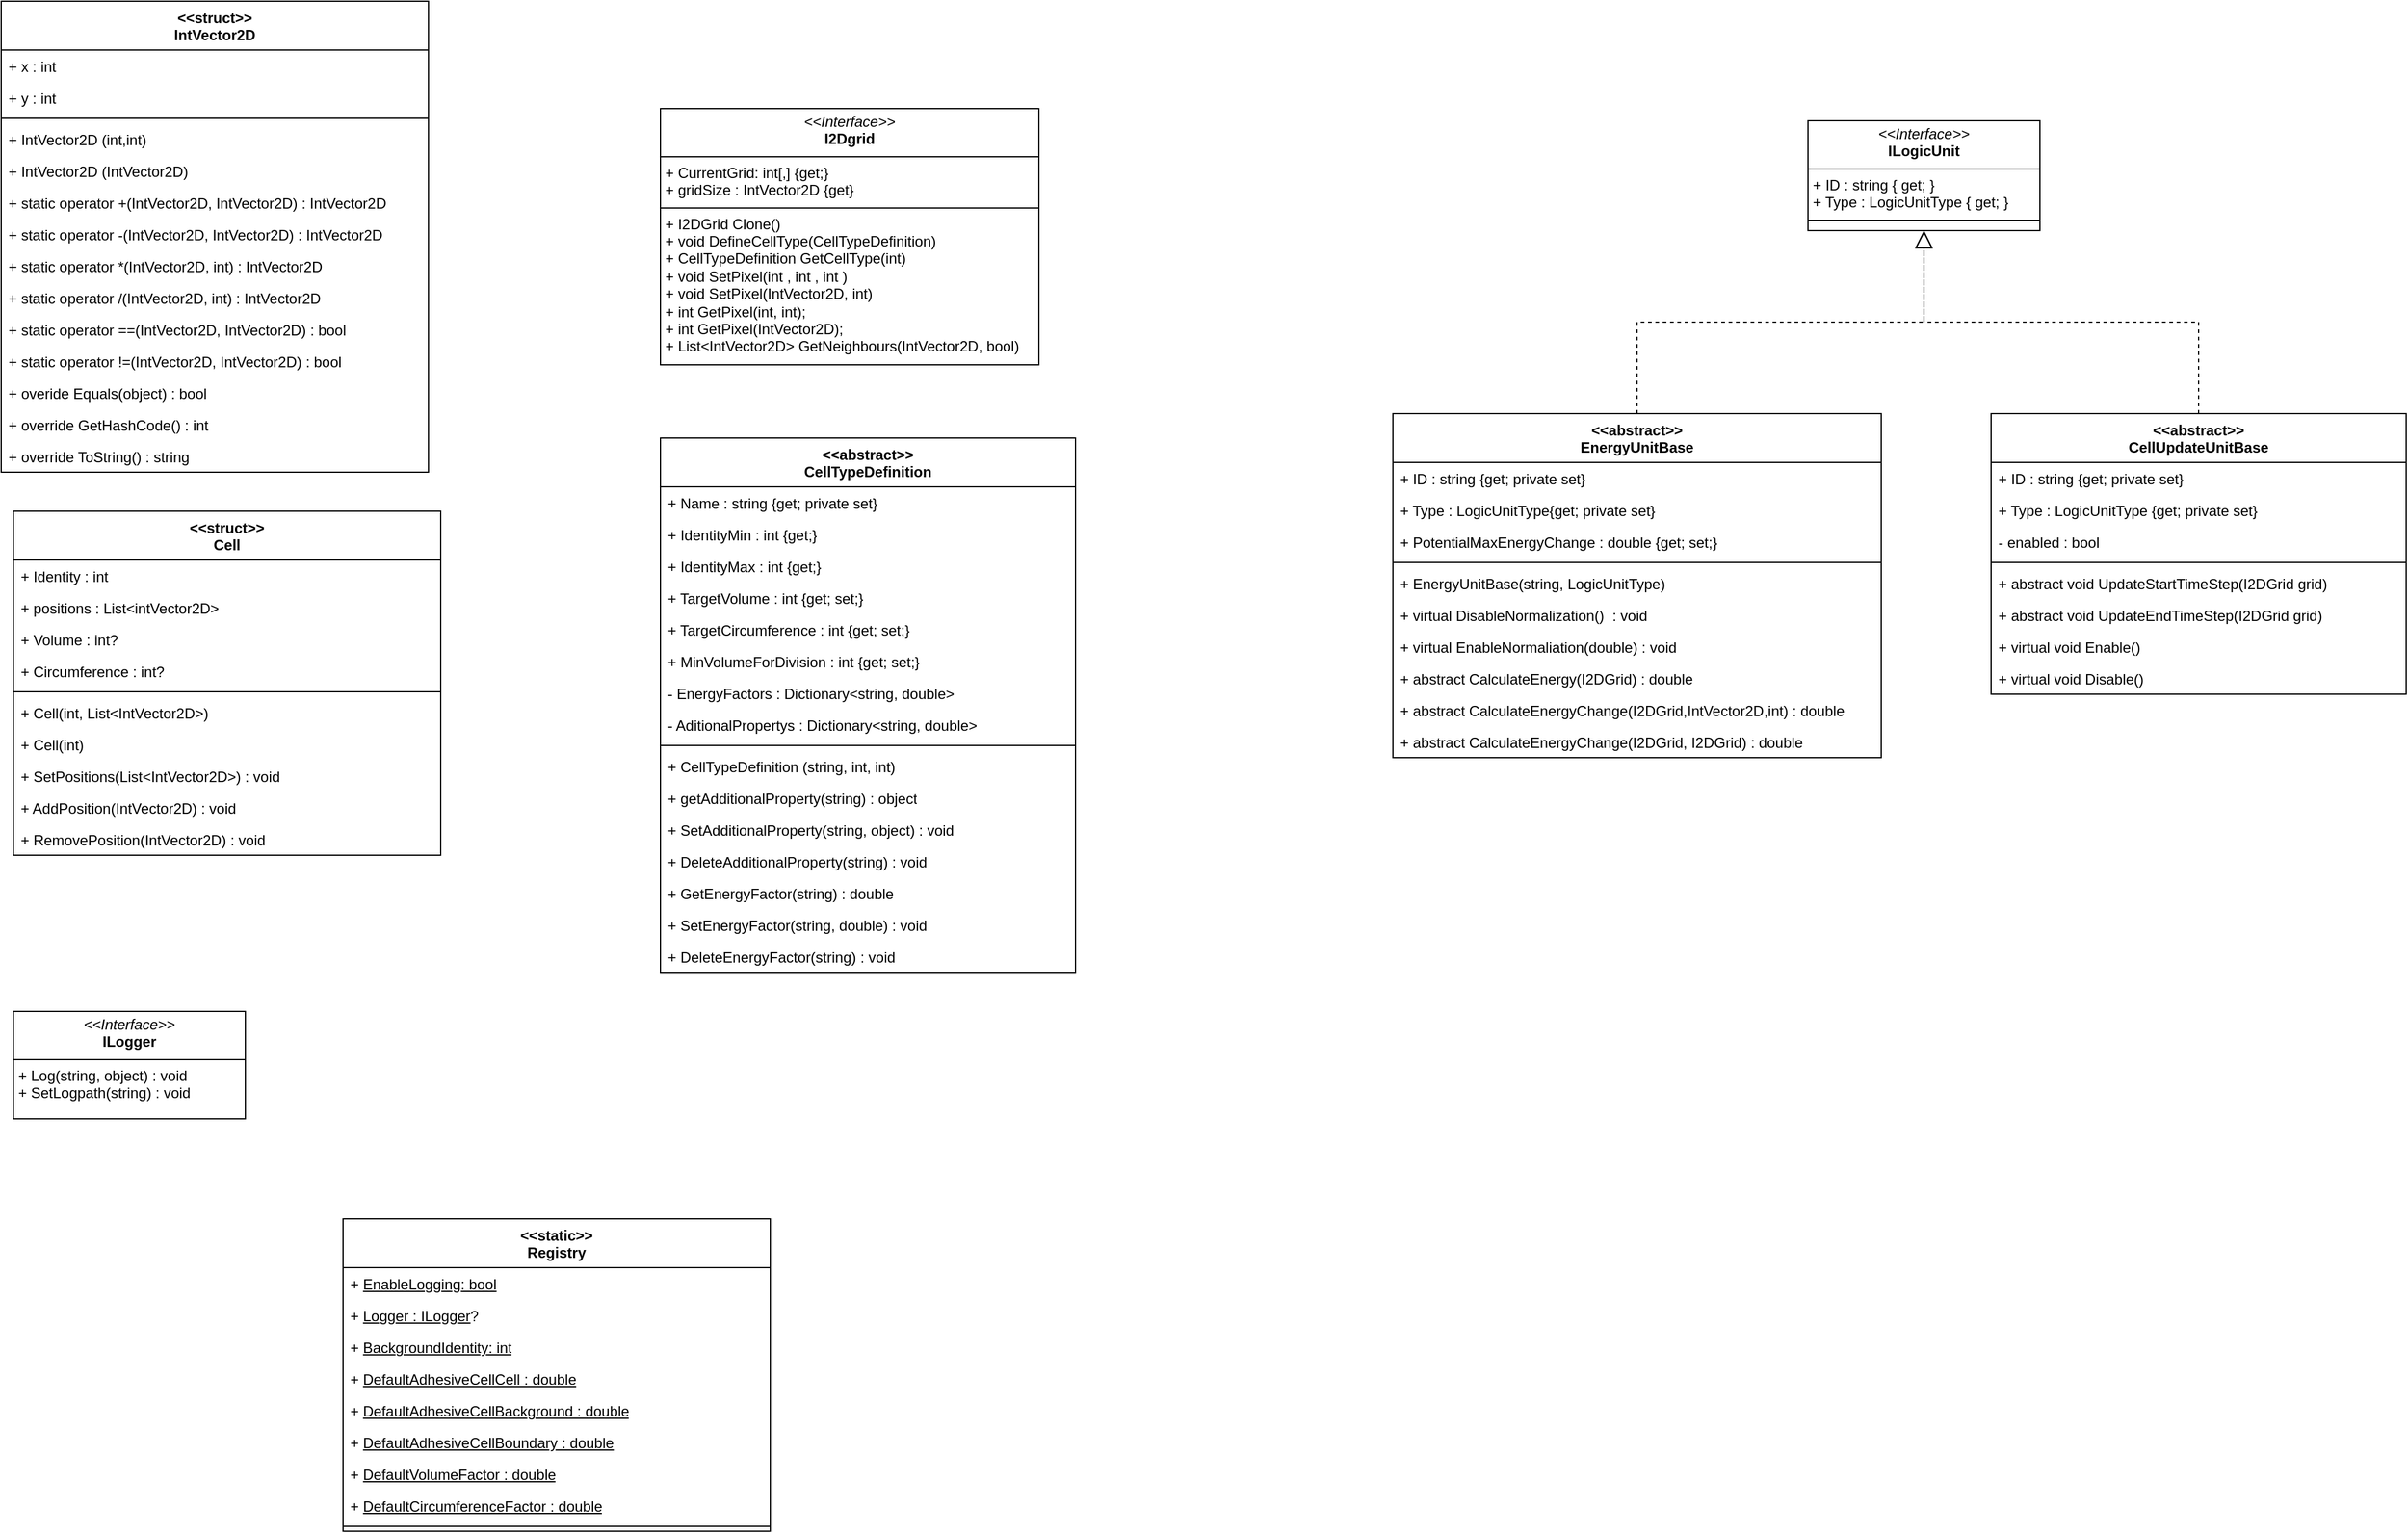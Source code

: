 <mxfile version="25.0.1">
  <diagram id="C5RBs43oDa-KdzZeNtuy" name="Page-1">
    <mxGraphModel dx="2752" dy="828" grid="1" gridSize="10" guides="1" tooltips="1" connect="1" arrows="1" fold="1" page="1" pageScale="1" pageWidth="827" pageHeight="1169" math="0" shadow="0">
      <root>
        <mxCell id="WIyWlLk6GJQsqaUBKTNV-0" />
        <mxCell id="WIyWlLk6GJQsqaUBKTNV-1" parent="WIyWlLk6GJQsqaUBKTNV-0" />
        <mxCell id="H8wIV9pn-yW8Mj4Skh0y-0" value="&lt;p style=&quot;margin:0px;margin-top:4px;text-align:center;&quot;&gt;&lt;i&gt;&amp;lt;&amp;lt;Interface&amp;gt;&amp;gt;&lt;/i&gt;&lt;br&gt;&lt;b&gt;ILogicUnit&lt;/b&gt;&lt;/p&gt;&lt;hr size=&quot;1&quot; style=&quot;border-style:solid;&quot;&gt;&lt;p style=&quot;margin:0px;margin-left:4px;&quot;&gt;+ ID : string { get; }&lt;br&gt;+ Type : LogicUnitType { get; }&lt;/p&gt;&lt;hr size=&quot;1&quot; style=&quot;border-style:solid;&quot;&gt;&lt;p style=&quot;margin:0px;margin-left:4px;&quot;&gt;&lt;br&gt;&lt;/p&gt;" style="verticalAlign=top;align=left;overflow=fill;html=1;whiteSpace=wrap;" parent="WIyWlLk6GJQsqaUBKTNV-1" vertex="1">
          <mxGeometry x="400" y="330" width="190" height="90" as="geometry" />
        </mxCell>
        <mxCell id="H8wIV9pn-yW8Mj4Skh0y-1" value="&lt;div&gt;&amp;lt;&amp;lt;abstract&amp;gt;&amp;gt;&lt;/div&gt;EnergyUnitBase" style="swimlane;fontStyle=1;align=center;verticalAlign=top;childLayout=stackLayout;horizontal=1;startSize=40;horizontalStack=0;resizeParent=1;resizeParentMax=0;resizeLast=0;collapsible=1;marginBottom=0;whiteSpace=wrap;html=1;" parent="WIyWlLk6GJQsqaUBKTNV-1" vertex="1">
          <mxGeometry x="60" y="570" width="400" height="282" as="geometry" />
        </mxCell>
        <mxCell id="H8wIV9pn-yW8Mj4Skh0y-2" value="+ ID : string {get; private set}&amp;nbsp;" style="text;strokeColor=none;fillColor=none;align=left;verticalAlign=top;spacingLeft=4;spacingRight=4;overflow=hidden;rotatable=0;points=[[0,0.5],[1,0.5]];portConstraint=eastwest;whiteSpace=wrap;html=1;" parent="H8wIV9pn-yW8Mj4Skh0y-1" vertex="1">
          <mxGeometry y="40" width="400" height="26" as="geometry" />
        </mxCell>
        <mxCell id="H8wIV9pn-yW8Mj4Skh0y-5" value="+ Type : LogicUnitType{get; private set}&amp;nbsp;" style="text;strokeColor=none;fillColor=none;align=left;verticalAlign=top;spacingLeft=4;spacingRight=4;overflow=hidden;rotatable=0;points=[[0,0.5],[1,0.5]];portConstraint=eastwest;whiteSpace=wrap;html=1;" parent="H8wIV9pn-yW8Mj4Skh0y-1" vertex="1">
          <mxGeometry y="66" width="400" height="26" as="geometry" />
        </mxCell>
        <mxCell id="H8wIV9pn-yW8Mj4Skh0y-6" value="+ PotentialMaxEnergyChange : double {get; set;}" style="text;strokeColor=none;fillColor=none;align=left;verticalAlign=top;spacingLeft=4;spacingRight=4;overflow=hidden;rotatable=0;points=[[0,0.5],[1,0.5]];portConstraint=eastwest;whiteSpace=wrap;html=1;" parent="H8wIV9pn-yW8Mj4Skh0y-1" vertex="1">
          <mxGeometry y="92" width="400" height="26" as="geometry" />
        </mxCell>
        <mxCell id="H8wIV9pn-yW8Mj4Skh0y-3" value="" style="line;strokeWidth=1;fillColor=none;align=left;verticalAlign=middle;spacingTop=-1;spacingLeft=3;spacingRight=3;rotatable=0;labelPosition=right;points=[];portConstraint=eastwest;strokeColor=inherit;" parent="H8wIV9pn-yW8Mj4Skh0y-1" vertex="1">
          <mxGeometry y="118" width="400" height="8" as="geometry" />
        </mxCell>
        <mxCell id="H8wIV9pn-yW8Mj4Skh0y-4" value="+ EnergyUnitBase(string, LogicUnitType)&amp;nbsp;&amp;nbsp;" style="text;strokeColor=none;fillColor=none;align=left;verticalAlign=top;spacingLeft=4;spacingRight=4;overflow=hidden;rotatable=0;points=[[0,0.5],[1,0.5]];portConstraint=eastwest;whiteSpace=wrap;html=1;" parent="H8wIV9pn-yW8Mj4Skh0y-1" vertex="1">
          <mxGeometry y="126" width="400" height="26" as="geometry" />
        </mxCell>
        <mxCell id="H8wIV9pn-yW8Mj4Skh0y-8" value="+ virtual DisableNormalization()&amp;nbsp; : void" style="text;strokeColor=none;fillColor=none;align=left;verticalAlign=top;spacingLeft=4;spacingRight=4;overflow=hidden;rotatable=0;points=[[0,0.5],[1,0.5]];portConstraint=eastwest;whiteSpace=wrap;html=1;" parent="H8wIV9pn-yW8Mj4Skh0y-1" vertex="1">
          <mxGeometry y="152" width="400" height="26" as="geometry" />
        </mxCell>
        <mxCell id="H8wIV9pn-yW8Mj4Skh0y-9" value="+ virtual EnableNormaliation(double) : void" style="text;strokeColor=none;fillColor=none;align=left;verticalAlign=top;spacingLeft=4;spacingRight=4;overflow=hidden;rotatable=0;points=[[0,0.5],[1,0.5]];portConstraint=eastwest;whiteSpace=wrap;html=1;" parent="H8wIV9pn-yW8Mj4Skh0y-1" vertex="1">
          <mxGeometry y="178" width="400" height="26" as="geometry" />
        </mxCell>
        <mxCell id="H8wIV9pn-yW8Mj4Skh0y-10" value="+ abstract CalculateEnergy(I2DGrid) : double" style="text;strokeColor=none;fillColor=none;align=left;verticalAlign=top;spacingLeft=4;spacingRight=4;overflow=hidden;rotatable=0;points=[[0,0.5],[1,0.5]];portConstraint=eastwest;whiteSpace=wrap;html=1;" parent="H8wIV9pn-yW8Mj4Skh0y-1" vertex="1">
          <mxGeometry y="204" width="400" height="26" as="geometry" />
        </mxCell>
        <mxCell id="H8wIV9pn-yW8Mj4Skh0y-11" value="+ abstract CalculateEnergyChange(I2DGrid,IntVector2D,int) : double" style="text;strokeColor=none;fillColor=none;align=left;verticalAlign=top;spacingLeft=4;spacingRight=4;overflow=hidden;rotatable=0;points=[[0,0.5],[1,0.5]];portConstraint=eastwest;whiteSpace=wrap;html=1;" parent="H8wIV9pn-yW8Mj4Skh0y-1" vertex="1">
          <mxGeometry y="230" width="400" height="26" as="geometry" />
        </mxCell>
        <mxCell id="H8wIV9pn-yW8Mj4Skh0y-12" value="+ abstract CalculateEnergyChange(I2DGrid, I2DGrid) : double" style="text;strokeColor=none;fillColor=none;align=left;verticalAlign=top;spacingLeft=4;spacingRight=4;overflow=hidden;rotatable=0;points=[[0,0.5],[1,0.5]];portConstraint=eastwest;whiteSpace=wrap;html=1;" parent="H8wIV9pn-yW8Mj4Skh0y-1" vertex="1">
          <mxGeometry y="256" width="400" height="26" as="geometry" />
        </mxCell>
        <mxCell id="H8wIV9pn-yW8Mj4Skh0y-13" value="&lt;div&gt;&amp;lt;&amp;lt;abstract&amp;gt;&amp;gt;&lt;/div&gt;CellUpdateUnitBase" style="swimlane;fontStyle=1;align=center;verticalAlign=top;childLayout=stackLayout;horizontal=1;startSize=40;horizontalStack=0;resizeParent=1;resizeParentMax=0;resizeLast=0;collapsible=1;marginBottom=0;whiteSpace=wrap;html=1;" parent="WIyWlLk6GJQsqaUBKTNV-1" vertex="1">
          <mxGeometry x="550" y="570" width="340" height="230" as="geometry" />
        </mxCell>
        <mxCell id="H8wIV9pn-yW8Mj4Skh0y-14" value="+ ID : string {get; private set}&amp;nbsp;" style="text;strokeColor=none;fillColor=none;align=left;verticalAlign=top;spacingLeft=4;spacingRight=4;overflow=hidden;rotatable=0;points=[[0,0.5],[1,0.5]];portConstraint=eastwest;whiteSpace=wrap;html=1;" parent="H8wIV9pn-yW8Mj4Skh0y-13" vertex="1">
          <mxGeometry y="40" width="340" height="26" as="geometry" />
        </mxCell>
        <mxCell id="H8wIV9pn-yW8Mj4Skh0y-15" value="+ Type : LogicUnitType {get; private set}&amp;nbsp;" style="text;strokeColor=none;fillColor=none;align=left;verticalAlign=top;spacingLeft=4;spacingRight=4;overflow=hidden;rotatable=0;points=[[0,0.5],[1,0.5]];portConstraint=eastwest;whiteSpace=wrap;html=1;" parent="H8wIV9pn-yW8Mj4Skh0y-13" vertex="1">
          <mxGeometry y="66" width="340" height="26" as="geometry" />
        </mxCell>
        <mxCell id="H8wIV9pn-yW8Mj4Skh0y-26" value="- enabled : bool" style="text;strokeColor=none;fillColor=none;align=left;verticalAlign=top;spacingLeft=4;spacingRight=4;overflow=hidden;rotatable=0;points=[[0,0.5],[1,0.5]];portConstraint=eastwest;whiteSpace=wrap;html=1;" parent="H8wIV9pn-yW8Mj4Skh0y-13" vertex="1">
          <mxGeometry y="92" width="340" height="26" as="geometry" />
        </mxCell>
        <mxCell id="H8wIV9pn-yW8Mj4Skh0y-17" value="" style="line;strokeWidth=1;fillColor=none;align=left;verticalAlign=middle;spacingTop=-1;spacingLeft=3;spacingRight=3;rotatable=0;labelPosition=right;points=[];portConstraint=eastwest;strokeColor=inherit;" parent="H8wIV9pn-yW8Mj4Skh0y-13" vertex="1">
          <mxGeometry y="118" width="340" height="8" as="geometry" />
        </mxCell>
        <mxCell id="H8wIV9pn-yW8Mj4Skh0y-18" value="+ abstract void UpdateStartTimeStep(I2DGrid grid)" style="text;strokeColor=none;fillColor=none;align=left;verticalAlign=top;spacingLeft=4;spacingRight=4;overflow=hidden;rotatable=0;points=[[0,0.5],[1,0.5]];portConstraint=eastwest;whiteSpace=wrap;html=1;" parent="H8wIV9pn-yW8Mj4Skh0y-13" vertex="1">
          <mxGeometry y="126" width="340" height="26" as="geometry" />
        </mxCell>
        <mxCell id="H8wIV9pn-yW8Mj4Skh0y-19" value="+ abstract void UpdateEndTimeStep(I2DGrid grid)" style="text;strokeColor=none;fillColor=none;align=left;verticalAlign=top;spacingLeft=4;spacingRight=4;overflow=hidden;rotatable=0;points=[[0,0.5],[1,0.5]];portConstraint=eastwest;whiteSpace=wrap;html=1;" parent="H8wIV9pn-yW8Mj4Skh0y-13" vertex="1">
          <mxGeometry y="152" width="340" height="26" as="geometry" />
        </mxCell>
        <mxCell id="H8wIV9pn-yW8Mj4Skh0y-24" value="+ virtual void Enable()" style="text;strokeColor=none;fillColor=none;align=left;verticalAlign=top;spacingLeft=4;spacingRight=4;overflow=hidden;rotatable=0;points=[[0,0.5],[1,0.5]];portConstraint=eastwest;whiteSpace=wrap;html=1;" parent="H8wIV9pn-yW8Mj4Skh0y-13" vertex="1">
          <mxGeometry y="178" width="340" height="26" as="geometry" />
        </mxCell>
        <mxCell id="H8wIV9pn-yW8Mj4Skh0y-25" value="+ virtual void Disable()" style="text;strokeColor=none;fillColor=none;align=left;verticalAlign=top;spacingLeft=4;spacingRight=4;overflow=hidden;rotatable=0;points=[[0,0.5],[1,0.5]];portConstraint=eastwest;whiteSpace=wrap;html=1;" parent="H8wIV9pn-yW8Mj4Skh0y-13" vertex="1">
          <mxGeometry y="204" width="340" height="26" as="geometry" />
        </mxCell>
        <mxCell id="H8wIV9pn-yW8Mj4Skh0y-27" value="" style="endArrow=block;dashed=1;endFill=0;endSize=12;html=1;rounded=0;exitX=0.5;exitY=0;exitDx=0;exitDy=0;entryX=0.5;entryY=1;entryDx=0;entryDy=0;edgeStyle=orthogonalEdgeStyle;" parent="WIyWlLk6GJQsqaUBKTNV-1" source="H8wIV9pn-yW8Mj4Skh0y-1" target="H8wIV9pn-yW8Mj4Skh0y-0" edge="1">
          <mxGeometry width="160" relative="1" as="geometry">
            <mxPoint x="160" y="490" as="sourcePoint" />
            <mxPoint x="320" y="490" as="targetPoint" />
          </mxGeometry>
        </mxCell>
        <mxCell id="H8wIV9pn-yW8Mj4Skh0y-28" value="" style="endArrow=block;dashed=1;endFill=0;endSize=12;html=1;rounded=0;exitX=0.5;exitY=0;exitDx=0;exitDy=0;entryX=0.5;entryY=1;entryDx=0;entryDy=0;edgeStyle=orthogonalEdgeStyle;" parent="WIyWlLk6GJQsqaUBKTNV-1" source="H8wIV9pn-yW8Mj4Skh0y-13" target="H8wIV9pn-yW8Mj4Skh0y-0" edge="1">
          <mxGeometry width="160" relative="1" as="geometry">
            <mxPoint x="240" y="580" as="sourcePoint" />
            <mxPoint x="505" y="430" as="targetPoint" />
          </mxGeometry>
        </mxCell>
        <mxCell id="H8wIV9pn-yW8Mj4Skh0y-29" value="&lt;p style=&quot;margin:0px;margin-top:4px;text-align:center;&quot;&gt;&lt;i&gt;&amp;lt;&amp;lt;Interface&amp;gt;&amp;gt;&lt;/i&gt;&lt;br&gt;&lt;b&gt;I2Dgrid&lt;/b&gt;&lt;/p&gt;&lt;hr size=&quot;1&quot; style=&quot;border-style:solid;&quot;&gt;&lt;p style=&quot;margin:0px;margin-left:4px;&quot;&gt;+ CurrentGrid: int[,] {get;}&lt;br&gt;+ gridSize : IntVector2D {get}&lt;/p&gt;&lt;hr size=&quot;1&quot; style=&quot;border-style:solid;&quot;&gt;&lt;p style=&quot;margin:0px;margin-left:4px;&quot;&gt;+ I2DGrid Clone()&lt;/p&gt;&lt;p style=&quot;margin:0px;margin-left:4px;&quot;&gt;+ void DefineCellType(CellTypeDefinition)&lt;/p&gt;&lt;p style=&quot;margin:0px;margin-left:4px;&quot;&gt;+&amp;nbsp;CellTypeDefinition GetCellType(int)&lt;/p&gt;&lt;p style=&quot;margin:0px;margin-left:4px;&quot;&gt;+&amp;nbsp;void SetPixel(int , int , int )&lt;/p&gt;&lt;p style=&quot;margin:0px;margin-left:4px;&quot;&gt;+ void SetPixel(IntVector2D, int)&lt;/p&gt;&lt;p style=&quot;margin:0px;margin-left:4px;&quot;&gt;+&amp;nbsp;&lt;span style=&quot;background-color: initial;&quot;&gt;int GetPixel(int, int);&lt;/span&gt;&lt;/p&gt;&lt;p style=&quot;margin:0px;margin-left:4px;&quot;&gt;+ int GetPixel(IntVector2D);&lt;/p&gt;&lt;p style=&quot;margin:0px;margin-left:4px;&quot;&gt;+ List&amp;lt;IntVector2D&amp;gt; GetNeighbours(IntVector2D, bool)&lt;/p&gt;" style="verticalAlign=top;align=left;overflow=fill;html=1;whiteSpace=wrap;" parent="WIyWlLk6GJQsqaUBKTNV-1" vertex="1">
          <mxGeometry x="-540" y="320" width="310" height="210" as="geometry" />
        </mxCell>
        <mxCell id="H8wIV9pn-yW8Mj4Skh0y-31" value="&lt;div&gt;&amp;lt;&amp;lt;abstract&amp;gt;&amp;gt;&lt;/div&gt;CellTypeDefinition" style="swimlane;fontStyle=1;align=center;verticalAlign=top;childLayout=stackLayout;horizontal=1;startSize=40;horizontalStack=0;resizeParent=1;resizeParentMax=0;resizeLast=0;collapsible=1;marginBottom=0;whiteSpace=wrap;html=1;" parent="WIyWlLk6GJQsqaUBKTNV-1" vertex="1">
          <mxGeometry x="-540" y="590" width="340" height="438" as="geometry" />
        </mxCell>
        <mxCell id="H8wIV9pn-yW8Mj4Skh0y-32" value="+ Name : string {get; private set}&amp;nbsp;" style="text;strokeColor=none;fillColor=none;align=left;verticalAlign=top;spacingLeft=4;spacingRight=4;overflow=hidden;rotatable=0;points=[[0,0.5],[1,0.5]];portConstraint=eastwest;whiteSpace=wrap;html=1;" parent="H8wIV9pn-yW8Mj4Skh0y-31" vertex="1">
          <mxGeometry y="40" width="340" height="26" as="geometry" />
        </mxCell>
        <mxCell id="H8wIV9pn-yW8Mj4Skh0y-33" value="+ IdentityMin : int {get;}" style="text;strokeColor=none;fillColor=none;align=left;verticalAlign=top;spacingLeft=4;spacingRight=4;overflow=hidden;rotatable=0;points=[[0,0.5],[1,0.5]];portConstraint=eastwest;whiteSpace=wrap;html=1;" parent="H8wIV9pn-yW8Mj4Skh0y-31" vertex="1">
          <mxGeometry y="66" width="340" height="26" as="geometry" />
        </mxCell>
        <mxCell id="H8wIV9pn-yW8Mj4Skh0y-34" value="+ IdentityMax : int {get;}" style="text;strokeColor=none;fillColor=none;align=left;verticalAlign=top;spacingLeft=4;spacingRight=4;overflow=hidden;rotatable=0;points=[[0,0.5],[1,0.5]];portConstraint=eastwest;whiteSpace=wrap;html=1;" parent="H8wIV9pn-yW8Mj4Skh0y-31" vertex="1">
          <mxGeometry y="92" width="340" height="26" as="geometry" />
        </mxCell>
        <mxCell id="H8wIV9pn-yW8Mj4Skh0y-40" value="+ TargetVolume : int {get; set;}" style="text;strokeColor=none;fillColor=none;align=left;verticalAlign=top;spacingLeft=4;spacingRight=4;overflow=hidden;rotatable=0;points=[[0,0.5],[1,0.5]];portConstraint=eastwest;whiteSpace=wrap;html=1;" parent="H8wIV9pn-yW8Mj4Skh0y-31" vertex="1">
          <mxGeometry y="118" width="340" height="26" as="geometry" />
        </mxCell>
        <mxCell id="H8wIV9pn-yW8Mj4Skh0y-41" value="+ TargetCircumference : int {get; set;}" style="text;strokeColor=none;fillColor=none;align=left;verticalAlign=top;spacingLeft=4;spacingRight=4;overflow=hidden;rotatable=0;points=[[0,0.5],[1,0.5]];portConstraint=eastwest;whiteSpace=wrap;html=1;" parent="H8wIV9pn-yW8Mj4Skh0y-31" vertex="1">
          <mxGeometry y="144" width="340" height="26" as="geometry" />
        </mxCell>
        <mxCell id="H8wIV9pn-yW8Mj4Skh0y-42" value="+ MinVolumeForDivision : int {get; set;}" style="text;strokeColor=none;fillColor=none;align=left;verticalAlign=top;spacingLeft=4;spacingRight=4;overflow=hidden;rotatable=0;points=[[0,0.5],[1,0.5]];portConstraint=eastwest;whiteSpace=wrap;html=1;" parent="H8wIV9pn-yW8Mj4Skh0y-31" vertex="1">
          <mxGeometry y="170" width="340" height="26" as="geometry" />
        </mxCell>
        <mxCell id="H8wIV9pn-yW8Mj4Skh0y-43" value="- EnergyFactors : Dictionary&amp;lt;string, double&amp;gt;&amp;nbsp;" style="text;strokeColor=none;fillColor=none;align=left;verticalAlign=top;spacingLeft=4;spacingRight=4;overflow=hidden;rotatable=0;points=[[0,0.5],[1,0.5]];portConstraint=eastwest;whiteSpace=wrap;html=1;" parent="H8wIV9pn-yW8Mj4Skh0y-31" vertex="1">
          <mxGeometry y="196" width="340" height="26" as="geometry" />
        </mxCell>
        <mxCell id="H8wIV9pn-yW8Mj4Skh0y-44" value="- AditionalPropertys : Dictionary&amp;lt;string, double&amp;gt;&amp;nbsp;" style="text;strokeColor=none;fillColor=none;align=left;verticalAlign=top;spacingLeft=4;spacingRight=4;overflow=hidden;rotatable=0;points=[[0,0.5],[1,0.5]];portConstraint=eastwest;whiteSpace=wrap;html=1;" parent="H8wIV9pn-yW8Mj4Skh0y-31" vertex="1">
          <mxGeometry y="222" width="340" height="26" as="geometry" />
        </mxCell>
        <mxCell id="H8wIV9pn-yW8Mj4Skh0y-35" value="" style="line;strokeWidth=1;fillColor=none;align=left;verticalAlign=middle;spacingTop=-1;spacingLeft=3;spacingRight=3;rotatable=0;labelPosition=right;points=[];portConstraint=eastwest;strokeColor=inherit;" parent="H8wIV9pn-yW8Mj4Skh0y-31" vertex="1">
          <mxGeometry y="248" width="340" height="8" as="geometry" />
        </mxCell>
        <mxCell id="H8wIV9pn-yW8Mj4Skh0y-36" value="+ CellTypeDefinition (string, int, int)" style="text;strokeColor=none;fillColor=none;align=left;verticalAlign=top;spacingLeft=4;spacingRight=4;overflow=hidden;rotatable=0;points=[[0,0.5],[1,0.5]];portConstraint=eastwest;whiteSpace=wrap;html=1;" parent="H8wIV9pn-yW8Mj4Skh0y-31" vertex="1">
          <mxGeometry y="256" width="340" height="26" as="geometry" />
        </mxCell>
        <mxCell id="H8wIV9pn-yW8Mj4Skh0y-37" value="+ getAdditionalProperty(string) : object" style="text;strokeColor=none;fillColor=none;align=left;verticalAlign=top;spacingLeft=4;spacingRight=4;overflow=hidden;rotatable=0;points=[[0,0.5],[1,0.5]];portConstraint=eastwest;whiteSpace=wrap;html=1;" parent="H8wIV9pn-yW8Mj4Skh0y-31" vertex="1">
          <mxGeometry y="282" width="340" height="26" as="geometry" />
        </mxCell>
        <mxCell id="H8wIV9pn-yW8Mj4Skh0y-38" value="+ SetAdditionalProperty(string, object) : void" style="text;strokeColor=none;fillColor=none;align=left;verticalAlign=top;spacingLeft=4;spacingRight=4;overflow=hidden;rotatable=0;points=[[0,0.5],[1,0.5]];portConstraint=eastwest;whiteSpace=wrap;html=1;" parent="H8wIV9pn-yW8Mj4Skh0y-31" vertex="1">
          <mxGeometry y="308" width="340" height="26" as="geometry" />
        </mxCell>
        <mxCell id="H8wIV9pn-yW8Mj4Skh0y-39" value="+ DeleteAdditionalProperty(string) : void" style="text;strokeColor=none;fillColor=none;align=left;verticalAlign=top;spacingLeft=4;spacingRight=4;overflow=hidden;rotatable=0;points=[[0,0.5],[1,0.5]];portConstraint=eastwest;whiteSpace=wrap;html=1;" parent="H8wIV9pn-yW8Mj4Skh0y-31" vertex="1">
          <mxGeometry y="334" width="340" height="26" as="geometry" />
        </mxCell>
        <mxCell id="H8wIV9pn-yW8Mj4Skh0y-45" value="+ GetEnergyFactor(string) : double" style="text;strokeColor=none;fillColor=none;align=left;verticalAlign=top;spacingLeft=4;spacingRight=4;overflow=hidden;rotatable=0;points=[[0,0.5],[1,0.5]];portConstraint=eastwest;whiteSpace=wrap;html=1;" parent="H8wIV9pn-yW8Mj4Skh0y-31" vertex="1">
          <mxGeometry y="360" width="340" height="26" as="geometry" />
        </mxCell>
        <mxCell id="H8wIV9pn-yW8Mj4Skh0y-46" value="+ SetEnergyFactor(string, double) : void" style="text;strokeColor=none;fillColor=none;align=left;verticalAlign=top;spacingLeft=4;spacingRight=4;overflow=hidden;rotatable=0;points=[[0,0.5],[1,0.5]];portConstraint=eastwest;whiteSpace=wrap;html=1;" parent="H8wIV9pn-yW8Mj4Skh0y-31" vertex="1">
          <mxGeometry y="386" width="340" height="26" as="geometry" />
        </mxCell>
        <mxCell id="H8wIV9pn-yW8Mj4Skh0y-47" value="+ DeleteEnergyFactor(string) : void" style="text;strokeColor=none;fillColor=none;align=left;verticalAlign=top;spacingLeft=4;spacingRight=4;overflow=hidden;rotatable=0;points=[[0,0.5],[1,0.5]];portConstraint=eastwest;whiteSpace=wrap;html=1;" parent="H8wIV9pn-yW8Mj4Skh0y-31" vertex="1">
          <mxGeometry y="412" width="340" height="26" as="geometry" />
        </mxCell>
        <mxCell id="H8wIV9pn-yW8Mj4Skh0y-48" value="&amp;lt;&amp;lt;struct&amp;gt;&amp;gt;&lt;div&gt;IntVector2D&lt;/div&gt;" style="swimlane;fontStyle=1;align=center;verticalAlign=top;childLayout=stackLayout;horizontal=1;startSize=40;horizontalStack=0;resizeParent=1;resizeParentMax=0;resizeLast=0;collapsible=1;marginBottom=0;whiteSpace=wrap;html=1;" parent="WIyWlLk6GJQsqaUBKTNV-1" vertex="1">
          <mxGeometry x="-1080" y="232" width="350" height="386" as="geometry" />
        </mxCell>
        <mxCell id="H8wIV9pn-yW8Mj4Skh0y-49" value="+ x : int" style="text;strokeColor=none;fillColor=none;align=left;verticalAlign=top;spacingLeft=4;spacingRight=4;overflow=hidden;rotatable=0;points=[[0,0.5],[1,0.5]];portConstraint=eastwest;whiteSpace=wrap;html=1;" parent="H8wIV9pn-yW8Mj4Skh0y-48" vertex="1">
          <mxGeometry y="40" width="350" height="26" as="geometry" />
        </mxCell>
        <mxCell id="H8wIV9pn-yW8Mj4Skh0y-52" value="+ y : int" style="text;strokeColor=none;fillColor=none;align=left;verticalAlign=top;spacingLeft=4;spacingRight=4;overflow=hidden;rotatable=0;points=[[0,0.5],[1,0.5]];portConstraint=eastwest;whiteSpace=wrap;html=1;" parent="H8wIV9pn-yW8Mj4Skh0y-48" vertex="1">
          <mxGeometry y="66" width="350" height="26" as="geometry" />
        </mxCell>
        <mxCell id="H8wIV9pn-yW8Mj4Skh0y-50" value="" style="line;strokeWidth=1;fillColor=none;align=left;verticalAlign=middle;spacingTop=-1;spacingLeft=3;spacingRight=3;rotatable=0;labelPosition=right;points=[];portConstraint=eastwest;strokeColor=inherit;" parent="H8wIV9pn-yW8Mj4Skh0y-48" vertex="1">
          <mxGeometry y="92" width="350" height="8" as="geometry" />
        </mxCell>
        <mxCell id="H8wIV9pn-yW8Mj4Skh0y-51" value="+ IntVector2D (int,int)" style="text;strokeColor=none;fillColor=none;align=left;verticalAlign=top;spacingLeft=4;spacingRight=4;overflow=hidden;rotatable=0;points=[[0,0.5],[1,0.5]];portConstraint=eastwest;whiteSpace=wrap;html=1;" parent="H8wIV9pn-yW8Mj4Skh0y-48" vertex="1">
          <mxGeometry y="100" width="350" height="26" as="geometry" />
        </mxCell>
        <mxCell id="H8wIV9pn-yW8Mj4Skh0y-53" value="+ IntVector2D (IntVector2D)" style="text;strokeColor=none;fillColor=none;align=left;verticalAlign=top;spacingLeft=4;spacingRight=4;overflow=hidden;rotatable=0;points=[[0,0.5],[1,0.5]];portConstraint=eastwest;whiteSpace=wrap;html=1;" parent="H8wIV9pn-yW8Mj4Skh0y-48" vertex="1">
          <mxGeometry y="126" width="350" height="26" as="geometry" />
        </mxCell>
        <mxCell id="H8wIV9pn-yW8Mj4Skh0y-54" value="+ static operator +(IntVector2D, IntVector2D) : IntVector2D" style="text;strokeColor=none;fillColor=none;align=left;verticalAlign=top;spacingLeft=4;spacingRight=4;overflow=hidden;rotatable=0;points=[[0,0.5],[1,0.5]];portConstraint=eastwest;whiteSpace=wrap;html=1;" parent="H8wIV9pn-yW8Mj4Skh0y-48" vertex="1">
          <mxGeometry y="152" width="350" height="26" as="geometry" />
        </mxCell>
        <mxCell id="H8wIV9pn-yW8Mj4Skh0y-55" value="+ static operator -(IntVector2D, IntVector2D) : IntVector2D" style="text;strokeColor=none;fillColor=none;align=left;verticalAlign=top;spacingLeft=4;spacingRight=4;overflow=hidden;rotatable=0;points=[[0,0.5],[1,0.5]];portConstraint=eastwest;whiteSpace=wrap;html=1;" parent="H8wIV9pn-yW8Mj4Skh0y-48" vertex="1">
          <mxGeometry y="178" width="350" height="26" as="geometry" />
        </mxCell>
        <mxCell id="H8wIV9pn-yW8Mj4Skh0y-56" value="+ static operator *(IntVector2D, int) : IntVector2D" style="text;strokeColor=none;fillColor=none;align=left;verticalAlign=top;spacingLeft=4;spacingRight=4;overflow=hidden;rotatable=0;points=[[0,0.5],[1,0.5]];portConstraint=eastwest;whiteSpace=wrap;html=1;" parent="H8wIV9pn-yW8Mj4Skh0y-48" vertex="1">
          <mxGeometry y="204" width="350" height="26" as="geometry" />
        </mxCell>
        <mxCell id="H8wIV9pn-yW8Mj4Skh0y-57" value="+ static operator /(IntVector2D, int) : IntVector2D" style="text;strokeColor=none;fillColor=none;align=left;verticalAlign=top;spacingLeft=4;spacingRight=4;overflow=hidden;rotatable=0;points=[[0,0.5],[1,0.5]];portConstraint=eastwest;whiteSpace=wrap;html=1;" parent="H8wIV9pn-yW8Mj4Skh0y-48" vertex="1">
          <mxGeometry y="230" width="350" height="26" as="geometry" />
        </mxCell>
        <mxCell id="H8wIV9pn-yW8Mj4Skh0y-58" value="+ static operator ==(IntVector2D, IntVector2D) : bool" style="text;strokeColor=none;fillColor=none;align=left;verticalAlign=top;spacingLeft=4;spacingRight=4;overflow=hidden;rotatable=0;points=[[0,0.5],[1,0.5]];portConstraint=eastwest;whiteSpace=wrap;html=1;" parent="H8wIV9pn-yW8Mj4Skh0y-48" vertex="1">
          <mxGeometry y="256" width="350" height="26" as="geometry" />
        </mxCell>
        <mxCell id="H8wIV9pn-yW8Mj4Skh0y-59" value="+ static operator !=(IntVector2D, IntVector2D) : bool" style="text;strokeColor=none;fillColor=none;align=left;verticalAlign=top;spacingLeft=4;spacingRight=4;overflow=hidden;rotatable=0;points=[[0,0.5],[1,0.5]];portConstraint=eastwest;whiteSpace=wrap;html=1;" parent="H8wIV9pn-yW8Mj4Skh0y-48" vertex="1">
          <mxGeometry y="282" width="350" height="26" as="geometry" />
        </mxCell>
        <mxCell id="H8wIV9pn-yW8Mj4Skh0y-60" value="+ overide Equals(object) : bool" style="text;strokeColor=none;fillColor=none;align=left;verticalAlign=top;spacingLeft=4;spacingRight=4;overflow=hidden;rotatable=0;points=[[0,0.5],[1,0.5]];portConstraint=eastwest;whiteSpace=wrap;html=1;" parent="H8wIV9pn-yW8Mj4Skh0y-48" vertex="1">
          <mxGeometry y="308" width="350" height="26" as="geometry" />
        </mxCell>
        <mxCell id="H8wIV9pn-yW8Mj4Skh0y-61" value="+ override GetHashCode() : int" style="text;strokeColor=none;fillColor=none;align=left;verticalAlign=top;spacingLeft=4;spacingRight=4;overflow=hidden;rotatable=0;points=[[0,0.5],[1,0.5]];portConstraint=eastwest;whiteSpace=wrap;html=1;" parent="H8wIV9pn-yW8Mj4Skh0y-48" vertex="1">
          <mxGeometry y="334" width="350" height="26" as="geometry" />
        </mxCell>
        <mxCell id="H8wIV9pn-yW8Mj4Skh0y-62" value="+ override ToString() : string" style="text;strokeColor=none;fillColor=none;align=left;verticalAlign=top;spacingLeft=4;spacingRight=4;overflow=hidden;rotatable=0;points=[[0,0.5],[1,0.5]];portConstraint=eastwest;whiteSpace=wrap;html=1;" parent="H8wIV9pn-yW8Mj4Skh0y-48" vertex="1">
          <mxGeometry y="360" width="350" height="26" as="geometry" />
        </mxCell>
        <mxCell id="H8wIV9pn-yW8Mj4Skh0y-64" value="&amp;lt;&amp;lt;struct&amp;gt;&amp;gt;&lt;div&gt;Cell&lt;/div&gt;" style="swimlane;fontStyle=1;align=center;verticalAlign=top;childLayout=stackLayout;horizontal=1;startSize=40;horizontalStack=0;resizeParent=1;resizeParentMax=0;resizeLast=0;collapsible=1;marginBottom=0;whiteSpace=wrap;html=1;" parent="WIyWlLk6GJQsqaUBKTNV-1" vertex="1">
          <mxGeometry x="-1070" y="650" width="350" height="282" as="geometry" />
        </mxCell>
        <mxCell id="H8wIV9pn-yW8Mj4Skh0y-65" value="+ Identity : int" style="text;strokeColor=none;fillColor=none;align=left;verticalAlign=top;spacingLeft=4;spacingRight=4;overflow=hidden;rotatable=0;points=[[0,0.5],[1,0.5]];portConstraint=eastwest;whiteSpace=wrap;html=1;" parent="H8wIV9pn-yW8Mj4Skh0y-64" vertex="1">
          <mxGeometry y="40" width="350" height="26" as="geometry" />
        </mxCell>
        <mxCell id="H8wIV9pn-yW8Mj4Skh0y-66" value="+ positions : List&amp;lt;intVector2D&amp;gt;" style="text;strokeColor=none;fillColor=none;align=left;verticalAlign=top;spacingLeft=4;spacingRight=4;overflow=hidden;rotatable=0;points=[[0,0.5],[1,0.5]];portConstraint=eastwest;whiteSpace=wrap;html=1;" parent="H8wIV9pn-yW8Mj4Skh0y-64" vertex="1">
          <mxGeometry y="66" width="350" height="26" as="geometry" />
        </mxCell>
        <mxCell id="H8wIV9pn-yW8Mj4Skh0y-79" value="+ Volume : int?" style="text;strokeColor=none;fillColor=none;align=left;verticalAlign=top;spacingLeft=4;spacingRight=4;overflow=hidden;rotatable=0;points=[[0,0.5],[1,0.5]];portConstraint=eastwest;whiteSpace=wrap;html=1;" parent="H8wIV9pn-yW8Mj4Skh0y-64" vertex="1">
          <mxGeometry y="92" width="350" height="26" as="geometry" />
        </mxCell>
        <mxCell id="H8wIV9pn-yW8Mj4Skh0y-80" value="+ Circumference : int?" style="text;strokeColor=none;fillColor=none;align=left;verticalAlign=top;spacingLeft=4;spacingRight=4;overflow=hidden;rotatable=0;points=[[0,0.5],[1,0.5]];portConstraint=eastwest;whiteSpace=wrap;html=1;" parent="H8wIV9pn-yW8Mj4Skh0y-64" vertex="1">
          <mxGeometry y="118" width="350" height="26" as="geometry" />
        </mxCell>
        <mxCell id="H8wIV9pn-yW8Mj4Skh0y-67" value="" style="line;strokeWidth=1;fillColor=none;align=left;verticalAlign=middle;spacingTop=-1;spacingLeft=3;spacingRight=3;rotatable=0;labelPosition=right;points=[];portConstraint=eastwest;strokeColor=inherit;" parent="H8wIV9pn-yW8Mj4Skh0y-64" vertex="1">
          <mxGeometry y="144" width="350" height="8" as="geometry" />
        </mxCell>
        <mxCell id="H8wIV9pn-yW8Mj4Skh0y-68" value="+ Cell(int, List&amp;lt;IntVector2D&amp;gt;)" style="text;strokeColor=none;fillColor=none;align=left;verticalAlign=top;spacingLeft=4;spacingRight=4;overflow=hidden;rotatable=0;points=[[0,0.5],[1,0.5]];portConstraint=eastwest;whiteSpace=wrap;html=1;" parent="H8wIV9pn-yW8Mj4Skh0y-64" vertex="1">
          <mxGeometry y="152" width="350" height="26" as="geometry" />
        </mxCell>
        <mxCell id="H8wIV9pn-yW8Mj4Skh0y-69" value="+ Cell(int)" style="text;strokeColor=none;fillColor=none;align=left;verticalAlign=top;spacingLeft=4;spacingRight=4;overflow=hidden;rotatable=0;points=[[0,0.5],[1,0.5]];portConstraint=eastwest;whiteSpace=wrap;html=1;" parent="H8wIV9pn-yW8Mj4Skh0y-64" vertex="1">
          <mxGeometry y="178" width="350" height="26" as="geometry" />
        </mxCell>
        <mxCell id="H8wIV9pn-yW8Mj4Skh0y-70" value="+ SetPositions(List&amp;lt;IntVector2D&amp;gt;) : void" style="text;strokeColor=none;fillColor=none;align=left;verticalAlign=top;spacingLeft=4;spacingRight=4;overflow=hidden;rotatable=0;points=[[0,0.5],[1,0.5]];portConstraint=eastwest;whiteSpace=wrap;html=1;" parent="H8wIV9pn-yW8Mj4Skh0y-64" vertex="1">
          <mxGeometry y="204" width="350" height="26" as="geometry" />
        </mxCell>
        <mxCell id="H8wIV9pn-yW8Mj4Skh0y-71" value="+ AddPosition(IntVector2D) : void" style="text;strokeColor=none;fillColor=none;align=left;verticalAlign=top;spacingLeft=4;spacingRight=4;overflow=hidden;rotatable=0;points=[[0,0.5],[1,0.5]];portConstraint=eastwest;whiteSpace=wrap;html=1;" parent="H8wIV9pn-yW8Mj4Skh0y-64" vertex="1">
          <mxGeometry y="230" width="350" height="26" as="geometry" />
        </mxCell>
        <mxCell id="H8wIV9pn-yW8Mj4Skh0y-72" value="+ RemovePosition(IntVector2D) : void" style="text;strokeColor=none;fillColor=none;align=left;verticalAlign=top;spacingLeft=4;spacingRight=4;overflow=hidden;rotatable=0;points=[[0,0.5],[1,0.5]];portConstraint=eastwest;whiteSpace=wrap;html=1;" parent="H8wIV9pn-yW8Mj4Skh0y-64" vertex="1">
          <mxGeometry y="256" width="350" height="26" as="geometry" />
        </mxCell>
        <mxCell id="H8wIV9pn-yW8Mj4Skh0y-81" value="&lt;p style=&quot;margin:0px;margin-top:4px;text-align:center;&quot;&gt;&lt;i&gt;&amp;lt;&amp;lt;Interface&amp;gt;&amp;gt;&lt;/i&gt;&lt;br&gt;&lt;b&gt;ILogger&lt;/b&gt;&lt;/p&gt;&lt;hr size=&quot;1&quot; style=&quot;border-style:solid;&quot;&gt;&lt;p style=&quot;margin:0px;margin-left:4px;&quot;&gt;&lt;/p&gt;&lt;p style=&quot;margin:0px;margin-left:4px;&quot;&gt;+ Log(string, object) : void&lt;br&gt;+ SetLogpath(string) : void&lt;/p&gt;" style="verticalAlign=top;align=left;overflow=fill;html=1;whiteSpace=wrap;" parent="WIyWlLk6GJQsqaUBKTNV-1" vertex="1">
          <mxGeometry x="-1070" y="1060" width="190" height="88" as="geometry" />
        </mxCell>
        <mxCell id="H8wIV9pn-yW8Mj4Skh0y-82" value="&amp;lt;&amp;lt;static&amp;gt;&amp;gt;&lt;div&gt;Registry&lt;/div&gt;" style="swimlane;fontStyle=1;align=center;verticalAlign=top;childLayout=stackLayout;horizontal=1;startSize=40;horizontalStack=0;resizeParent=1;resizeParentMax=0;resizeLast=0;collapsible=1;marginBottom=0;whiteSpace=wrap;html=1;" parent="WIyWlLk6GJQsqaUBKTNV-1" vertex="1">
          <mxGeometry x="-800" y="1230" width="350" height="256" as="geometry" />
        </mxCell>
        <mxCell id="H8wIV9pn-yW8Mj4Skh0y-83" value="+ &lt;u&gt;EnableLogging: bool&lt;/u&gt;" style="text;strokeColor=none;fillColor=none;align=left;verticalAlign=top;spacingLeft=4;spacingRight=4;overflow=hidden;rotatable=0;points=[[0,0.5],[1,0.5]];portConstraint=eastwest;whiteSpace=wrap;html=1;" parent="H8wIV9pn-yW8Mj4Skh0y-82" vertex="1">
          <mxGeometry y="40" width="350" height="26" as="geometry" />
        </mxCell>
        <mxCell id="H8wIV9pn-yW8Mj4Skh0y-84" value="+ &lt;u&gt;Logger : ILogger&lt;/u&gt;?" style="text;strokeColor=none;fillColor=none;align=left;verticalAlign=top;spacingLeft=4;spacingRight=4;overflow=hidden;rotatable=0;points=[[0,0.5],[1,0.5]];portConstraint=eastwest;whiteSpace=wrap;html=1;" parent="H8wIV9pn-yW8Mj4Skh0y-82" vertex="1">
          <mxGeometry y="66" width="350" height="26" as="geometry" />
        </mxCell>
        <mxCell id="H8wIV9pn-yW8Mj4Skh0y-85" value="+ &lt;u&gt;BackgroundIdentity: int&lt;/u&gt;" style="text;strokeColor=none;fillColor=none;align=left;verticalAlign=top;spacingLeft=4;spacingRight=4;overflow=hidden;rotatable=0;points=[[0,0.5],[1,0.5]];portConstraint=eastwest;whiteSpace=wrap;html=1;" parent="H8wIV9pn-yW8Mj4Skh0y-82" vertex="1">
          <mxGeometry y="92" width="350" height="26" as="geometry" />
        </mxCell>
        <mxCell id="H8wIV9pn-yW8Mj4Skh0y-86" value="+ &lt;u&gt;DefaultAdhesiveCellCell : double&lt;/u&gt;" style="text;strokeColor=none;fillColor=none;align=left;verticalAlign=top;spacingLeft=4;spacingRight=4;overflow=hidden;rotatable=0;points=[[0,0.5],[1,0.5]];portConstraint=eastwest;whiteSpace=wrap;html=1;" parent="H8wIV9pn-yW8Mj4Skh0y-82" vertex="1">
          <mxGeometry y="118" width="350" height="26" as="geometry" />
        </mxCell>
        <mxCell id="H8wIV9pn-yW8Mj4Skh0y-93" value="+ &lt;u&gt;DefaultAdhesiveCellBackground : double&lt;/u&gt;" style="text;strokeColor=none;fillColor=none;align=left;verticalAlign=top;spacingLeft=4;spacingRight=4;overflow=hidden;rotatable=0;points=[[0,0.5],[1,0.5]];portConstraint=eastwest;whiteSpace=wrap;html=1;" parent="H8wIV9pn-yW8Mj4Skh0y-82" vertex="1">
          <mxGeometry y="144" width="350" height="26" as="geometry" />
        </mxCell>
        <mxCell id="H8wIV9pn-yW8Mj4Skh0y-94" value="+ &lt;u&gt;DefaultAdhesiveCellBoundary : double&lt;/u&gt;" style="text;strokeColor=none;fillColor=none;align=left;verticalAlign=top;spacingLeft=4;spacingRight=4;overflow=hidden;rotatable=0;points=[[0,0.5],[1,0.5]];portConstraint=eastwest;whiteSpace=wrap;html=1;" parent="H8wIV9pn-yW8Mj4Skh0y-82" vertex="1">
          <mxGeometry y="170" width="350" height="26" as="geometry" />
        </mxCell>
        <mxCell id="H8wIV9pn-yW8Mj4Skh0y-95" value="+ &lt;u&gt;DefaultVolumeFactor : double&lt;/u&gt;" style="text;strokeColor=none;fillColor=none;align=left;verticalAlign=top;spacingLeft=4;spacingRight=4;overflow=hidden;rotatable=0;points=[[0,0.5],[1,0.5]];portConstraint=eastwest;whiteSpace=wrap;html=1;" parent="H8wIV9pn-yW8Mj4Skh0y-82" vertex="1">
          <mxGeometry y="196" width="350" height="26" as="geometry" />
        </mxCell>
        <mxCell id="H8wIV9pn-yW8Mj4Skh0y-96" value="+ &lt;u&gt;DefaultCircumferenceFactor : double&lt;/u&gt;" style="text;strokeColor=none;fillColor=none;align=left;verticalAlign=top;spacingLeft=4;spacingRight=4;overflow=hidden;rotatable=0;points=[[0,0.5],[1,0.5]];portConstraint=eastwest;whiteSpace=wrap;html=1;" parent="H8wIV9pn-yW8Mj4Skh0y-82" vertex="1">
          <mxGeometry y="222" width="350" height="26" as="geometry" />
        </mxCell>
        <mxCell id="H8wIV9pn-yW8Mj4Skh0y-87" value="" style="line;strokeWidth=1;fillColor=none;align=left;verticalAlign=middle;spacingTop=-1;spacingLeft=3;spacingRight=3;rotatable=0;labelPosition=right;points=[];portConstraint=eastwest;strokeColor=inherit;" parent="H8wIV9pn-yW8Mj4Skh0y-82" vertex="1">
          <mxGeometry y="248" width="350" height="8" as="geometry" />
        </mxCell>
      </root>
    </mxGraphModel>
  </diagram>
</mxfile>
